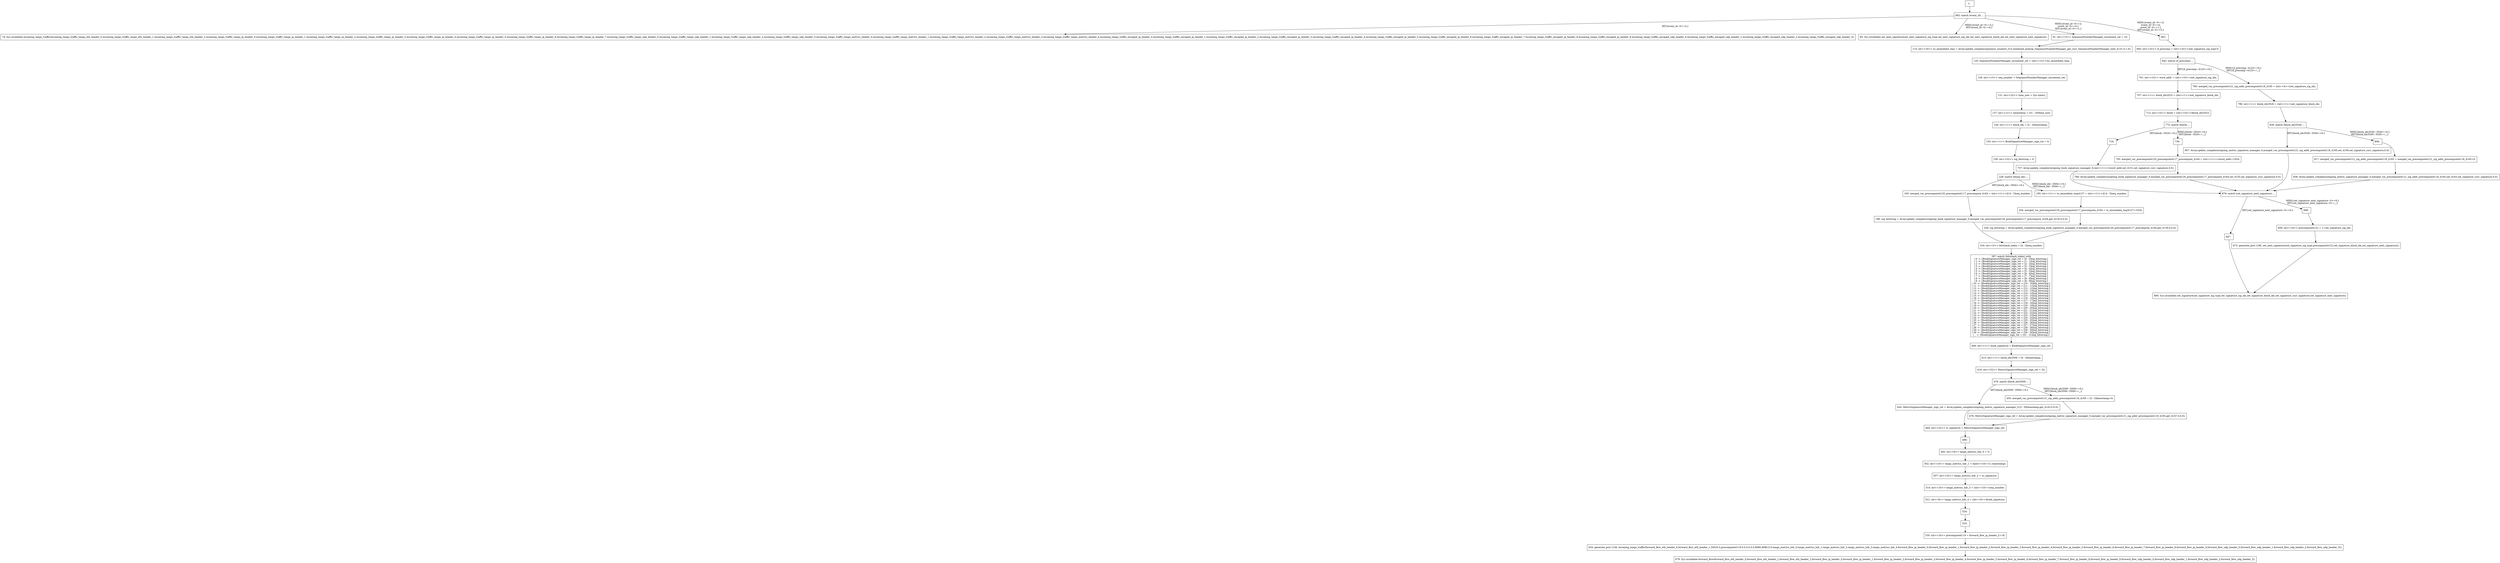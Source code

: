 digraph G {
  "1: " [shape=box, ];
  "74: Sys.invalidate.incoming_tango_traffic(incoming_tango_traffic_tango_eth_header_0,incoming_tango_traffic_tango_eth_header_1,incoming_tango_traffic_tango_eth_header_2,incoming_tango_traffic_tango_ip_header_0,incoming_tango_traffic_tango_ip_header_1,incoming_tango_traffic_tango_ip_header_2,incoming_tango_traffic_tango_ip_header_3,incoming_tango_traffic_tango_ip_header_4,incoming_tango_traffic_tango_ip_header_5,incoming_tango_traffic_tango_ip_header_6,incoming_tango_traffic_tango_ip_header_7,incoming_tango_traffic_tango_udp_header_0,incoming_tango_traffic_tango_udp_header_1,incoming_tango_traffic_tango_udp_header_2,incoming_tango_traffic_tango_udp_header_3,incoming_tango_traffic_tango_metrics_header_0,incoming_tango_traffic_tango_metrics_header_1,incoming_tango_traffic_tango_metrics_header_2,incoming_tango_traffic_tango_metrics_header_3,incoming_tango_traffic_tango_metrics_header_4,incoming_tango_traffic_encaped_ip_header_0,incoming_tango_traffic_encaped_ip_header_1,incoming_tango_traffic_encaped_ip_header_2,incoming_tango_traffic_encaped_ip_header_3,incoming_tango_traffic_encaped_ip_header_4,incoming_tango_traffic_encaped_ip_header_5,incoming_tango_traffic_encaped_ip_header_6,incoming_tango_traffic_encaped_ip_header_7,incoming_tango_traffic_encaped_ip_header_8,incoming_tango_traffic_encaped_ip_header_9,incoming_tango_traffic_encaped_udp_header_0,incoming_tango_traffic_encaped_udp_header_1,incoming_tango_traffic_encaped_udp_header_2,incoming_tango_traffic_encaped_udp_header_3);" [
  shape=box, ];
  "85: Sys.invalidate.set_next_signature(set_next_signature_sig_type,set_next_signature_sig_idx,set_next_signature_block_idx,set_next_signature_next_signature);" [
  shape=box, ];
  "91: int<<15>> SequenceNumberManager_increment_ret = 32;" [shape=box, ];
  "115: int<<16>> to_immediate_tmp = Array.update_complex(sequence_counters_0,0,combined_memop_SequenceNumberManager_get_curr_SequenceNumberManager_next_4131,0,1,0);" [
  shape=box, ];
  "120: SequenceNumberManager_increment_ret = (int<<15>>)to_immediate_tmp;" [
  shape=box, ];
  "126: int<<15>> seq_number = SequenceNumberManager_increment_ret;" [
  shape=box, ];
  "131: int<<32>> time_now = Sys.time();" [shape=box, ];
  "137: int<<12>> timestamp = [31 : 20]time_now;" [shape=box, ];
  "144: int<<1>> block_idx = [2 : 2]timestamp;" [shape=box, ];
  "150: int<<1>> BookSignatureManager_sign_ret = 0;" [shape=box, ];
  "156: int<<32>> sig_bitstring = 0;" [shape=box, ];
  "165: merged_var_precompute4120_precompute4117_precompute_4164 = (int<<11>>)[14 : 5]seq_number;" [
  shape=box, ];
  "186: sig_bitstring = Array.update_complex(outgoing_book_signature_manager_0,merged_var_precompute4120_precompute4117_precompute_4164,get_4135,0,0,0);" [
  shape=box, ];
  "195: int<<11>> to_immediate_tmp4127 = (int<<11>>)[14 : 5]seq_number;" [
  shape=box, ];
  "204: merged_var_precompute4120_precompute4117_precompute_4164 = to_immediate_tmp4127+1024;" [
  shape=box, ];
  "226: sig_bitstring = Array.update_complex(outgoing_book_signature_manager_0,merged_var_precompute4120_precompute4117_precompute_4164,get_4139,0,0,0);" [
  shape=box, ];
  "228: match (block_idx) ...
" [shape=box, ];
  "234: int<<5>> bitwhack_index = [4 : 0]seq_number;" [shape=box, ];
  "397: match (bitwhack_index) with
| 0 -> {BookSignatureManager_sign_ret = [0 : 0]sig_bitstring;}
| 1 -> {BookSignatureManager_sign_ret = [1 : 1]sig_bitstring;}
| 2 -> {BookSignatureManager_sign_ret = [2 : 2]sig_bitstring;}
| 3 -> {BookSignatureManager_sign_ret = [3 : 3]sig_bitstring;}
| 4 -> {BookSignatureManager_sign_ret = [4 : 4]sig_bitstring;}
| 5 -> {BookSignatureManager_sign_ret = [5 : 5]sig_bitstring;}
| 6 -> {BookSignatureManager_sign_ret = [6 : 6]sig_bitstring;}
| 7 -> {BookSignatureManager_sign_ret = [7 : 7]sig_bitstring;}
| 8 -> {BookSignatureManager_sign_ret = [8 : 8]sig_bitstring;}
| 9 -> {BookSignatureManager_sign_ret = [9 : 9]sig_bitstring;}
| 10 -> {BookSignatureManager_sign_ret = [10 : 10]sig_bitstring;}
| 11 -> {BookSignatureManager_sign_ret = [11 : 11]sig_bitstring;}
| 12 -> {BookSignatureManager_sign_ret = [12 : 12]sig_bitstring;}
| 13 -> {BookSignatureManager_sign_ret = [13 : 13]sig_bitstring;}
| 14 -> {BookSignatureManager_sign_ret = [14 : 14]sig_bitstring;}
| 15 -> {BookSignatureManager_sign_ret = [15 : 15]sig_bitstring;}
| 16 -> {BookSignatureManager_sign_ret = [16 : 16]sig_bitstring;}
| 17 -> {BookSignatureManager_sign_ret = [17 : 17]sig_bitstring;}
| 18 -> {BookSignatureManager_sign_ret = [18 : 18]sig_bitstring;}
| 19 -> {BookSignatureManager_sign_ret = [19 : 19]sig_bitstring;}
| 20 -> {BookSignatureManager_sign_ret = [20 : 20]sig_bitstring;}
| 21 -> {BookSignatureManager_sign_ret = [21 : 21]sig_bitstring;}
| 22 -> {BookSignatureManager_sign_ret = [22 : 22]sig_bitstring;}
| 23 -> {BookSignatureManager_sign_ret = [23 : 23]sig_bitstring;}
| 24 -> {BookSignatureManager_sign_ret = [24 : 24]sig_bitstring;}
| 25 -> {BookSignatureManager_sign_ret = [25 : 25]sig_bitstring;}
| 26 -> {BookSignatureManager_sign_ret = [26 : 26]sig_bitstring;}
| 27 -> {BookSignatureManager_sign_ret = [27 : 27]sig_bitstring;}
| 28 -> {BookSignatureManager_sign_ret = [28 : 28]sig_bitstring;}
| 29 -> {BookSignatureManager_sign_ret = [29 : 29]sig_bitstring;}
| 30 -> {BookSignatureManager_sign_ret = [30 : 30]sig_bitstring;}
| _ -> {BookSignatureManager_sign_ret = [31 : 31]sig_bitstring;}" [
  shape=box, ];
  "406: int<<1>> book_signature = BookSignatureManager_sign_ret;" [shape=box, ];
  "413: int<<1>> block_idx3509 = [4 : 4]timestamp;" [shape=box, ];
  "419: int<<32>> MetricSignatureManager_sign_ret = 32;" [shape=box, ];
  "444: MetricSignatureManager_sign_ret = Array.update_complex(outgoing_metric_signature_manager_0,[3 : 0]timestamp,get_4143,0,0,0);" [
  shape=box, ];
  "455: merged_var_precompute4121_sig_addr_precompute4118_4165 = [3 : 0]timestamp+0;" [
  shape=box, ];
  "476: MetricSignatureManager_sign_ret = Array.update_complex(outgoing_metric_signature_manager_0,merged_var_precompute4121_sig_addr_precompute4118_4165,get_4147,0,0,0);" [
  shape=box, ];
  "478: match (block_idx3509) ...
" [shape=box, ];
  "484: int<<32>> ts_signature = MetricSignatureManager_sign_ret;" [shape=box,
                                                                    ];
  "486: " [shape=box, ];
  "492: int<<8>> tango_metrics_hdr_0 = 0;" [shape=box, ];
  "502: int<<16>> tango_metrics_hdr_1 = hash<<16>>(1,timestamp);" [shape=box, ];
  "507: int<<32>> tango_metrics_hdr_2 = ts_signature;" [shape=box, ];
  "514: int<<16>> tango_metrics_hdr_3 = (int<<16>>)seq_number;" [shape=box, ];
  "521: int<<8>> tango_metrics_hdr_4 = (int<<8>>)book_signature;" [shape=box, ];
  "524: " [shape=box, ];
  "525: " [shape=box, ];
  "535: int<<16>> precompute4119 = forward_flow_ip_header_2+18;" [shape=box, ];
  "634: generate_port (128, incoming_tango_traffic(forward_flow_eth_header_0,forward_flow_eth_header_1,34525,0,precompute4119,0,0,0,0,0,0,8080,8080,0,0,tango_metrics_hdr_0,tango_metrics_hdr_1,tango_metrics_hdr_2,tango_metrics_hdr_3,tango_metrics_hdr_4,forward_flow_ip_header_0,forward_flow_ip_header_1,forward_flow_ip_header_2,forward_flow_ip_header_3,forward_flow_ip_header_4,forward_flow_ip_header_5,forward_flow_ip_header_6,forward_flow_ip_header_7,forward_flow_ip_header_8,forward_flow_ip_header_9,forward_flow_udp_header_0,forward_flow_udp_header_1,forward_flow_udp_header_2,forward_flow_udp_header_3));" [
  shape=box, ];
  "679: Sys.invalidate.forward_flow(forward_flow_eth_header_0,forward_flow_eth_header_1,forward_flow_eth_header_2,forward_flow_ip_header_0,forward_flow_ip_header_1,forward_flow_ip_header_2,forward_flow_ip_header_3,forward_flow_ip_header_4,forward_flow_ip_header_5,forward_flow_ip_header_6,forward_flow_ip_header_7,forward_flow_ip_header_8,forward_flow_ip_header_9,forward_flow_udp_header_0,forward_flow_udp_header_1,forward_flow_udp_header_2,forward_flow_udp_header_3);" [
  shape=box, ];
  "681: " [shape=box, ];
  "693: int<<32>> if_precomp = (int<<32>>)set_signature_sig_type-0;" [
  shape=box, ];
  "701: int<<10>> word_addr = (int<<10>>)set_signature_sig_idx;" [shape=box, ];
  "707: int<<1>> block_idx3523 = (int<<1>>)set_signature_block_idx;" [
  shape=box, ];
  "713: int<<32>> block = (int<<32>>)block_idx3523;" [shape=box, ];
  "716: " [shape=box, ];
  "737: Array.update_complex(outgoing_book_signature_manager_0,(int<<11>>)word_addr,set_4151,set_signature_curr_signature,0,0);" [
  shape=box, ];
  "739: " [shape=box, ];
  "750: merged_var_precompute4120_precompute4117_precompute_4164 = (int<<11>>)word_addr+1024;" [
  shape=box, ];
  "769: Array.update_complex(outgoing_book_signature_manager_0,merged_var_precompute4120_precompute4117_precompute_4164,set_4155,set_signature_curr_signature,0,0);" [
  shape=box, ];
  "772: match (block) ...
" [shape=box, ];
  "780: merged_var_precompute4121_sig_addr_precompute4118_4165 = (int<<4>>)set_signature_sig_idx;" [
  shape=box, ];
  "786: int<<1>> block_idx3526 = (int<<1>>)set_signature_block_idx;" [
  shape=box, ];
  "807: Array.update_complex(outgoing_metric_signature_manager_0,merged_var_precompute4121_sig_addr_precompute4118_4165,set_4159,set_signature_curr_signature,0,0);" [
  shape=box, ];
  "808: " [shape=box, ];
  "817: merged_var_precompute4121_sig_addr_precompute4118_4165 = merged_var_precompute4121_sig_addr_precompute4118_4165+0;" [
  shape=box, ];
  "836: Array.update_complex(outgoing_metric_signature_manager_0,merged_var_precompute4121_sig_addr_precompute4118_4165,set_4163,set_signature_curr_signature,0,0);" [
  shape=box, ];
  "839: match (block_idx3526) ...
" [shape=box, ];
  "842: match (if_precomp) ...
" [shape=box, ];
  "847: " [shape=box, ];
  "848: " [shape=box, ];
  "858: int<<16>> precompute4122 = 1+set_signature_sig_idx;" [shape=box, ];
  "873: generate_port (196, set_next_signature(set_signature_sig_type,precompute4122,set_signature_block_idx,set_signature_next_signature));" [
  shape=box, ];
  "876: match (set_signature_next_signature) ...
" [shape=box, ];
  "890: Sys.invalidate.set_signature(set_signature_sig_type,set_signature_sig_idx,set_signature_block_idx,set_signature_curr_signature,set_signature_next_signature);" [
  shape=box, ];
  "892: match (event_id) ...
" [shape=box, ];
  
  
  "1: " -> "892: match (event_id) ...
" [label="", ];
  "91: int<<15>> SequenceNumberManager_increment_ret = 32;" -> "115: int<<16>> to_immediate_tmp = Array.update_complex(sequence_counters_0,0,combined_memop_SequenceNumberManager_get_curr_SequenceNumberManager_next_4131,0,1,0);" [
  label="", ];
  "115: int<<16>> to_immediate_tmp = Array.update_complex(sequence_counters_0,0,combined_memop_SequenceNumberManager_get_curr_SequenceNumberManager_next_4131,0,1,0);" -> "120: SequenceNumberManager_increment_ret = (int<<15>>)to_immediate_tmp;" [
  label="", ];
  "120: SequenceNumberManager_increment_ret = (int<<15>>)to_immediate_tmp;" -> "126: int<<15>> seq_number = SequenceNumberManager_increment_ret;" [
  label="", ];
  "126: int<<15>> seq_number = SequenceNumberManager_increment_ret;" -> "131: int<<32>> time_now = Sys.time();" [
  label="", ];
  "131: int<<32>> time_now = Sys.time();" -> "137: int<<12>> timestamp = [31 : 20]time_now;" [
  label="", ];
  "137: int<<12>> timestamp = [31 : 20]time_now;" -> "144: int<<1>> block_idx = [2 : 2]timestamp;" [
  label="", ];
  "144: int<<1>> block_idx = [2 : 2]timestamp;" -> "150: int<<1>> BookSignatureManager_sign_ret = 0;" [
  label="", ];
  "150: int<<1>> BookSignatureManager_sign_ret = 0;" -> "156: int<<32>> sig_bitstring = 0;" [
  label="", ];
  "156: int<<32>> sig_bitstring = 0;" -> "228: match (block_idx) ...
" [
  label="", ];
  "165: merged_var_precompute4120_precompute4117_precompute_4164 = (int<<11>>)[14 : 5]seq_number;" -> "186: sig_bitstring = Array.update_complex(outgoing_book_signature_manager_0,merged_var_precompute4120_precompute4117_precompute_4164,get_4135,0,0,0);" [
  label="", ];
  "186: sig_bitstring = Array.update_complex(outgoing_book_signature_manager_0,merged_var_precompute4120_precompute4117_precompute_4164,get_4135,0,0,0);" -> "234: int<<5>> bitwhack_index = [4 : 0]seq_number;" [
  label="", ];
  "195: int<<11>> to_immediate_tmp4127 = (int<<11>>)[14 : 5]seq_number;" -> "204: merged_var_precompute4120_precompute4117_precompute_4164 = to_immediate_tmp4127+1024;" [
  label="", ];
  "204: merged_var_precompute4120_precompute4117_precompute_4164 = to_immediate_tmp4127+1024;" -> "226: sig_bitstring = Array.update_complex(outgoing_book_signature_manager_0,merged_var_precompute4120_precompute4117_precompute_4164,get_4139,0,0,0);" [
  label="", ];
  "226: sig_bitstring = Array.update_complex(outgoing_book_signature_manager_0,merged_var_precompute4120_precompute4117_precompute_4164,get_4139,0,0,0);" -> "234: int<<5>> bitwhack_index = [4 : 0]seq_number;" [
  label="", ];
  "228: match (block_idx) ...
" -> "165: merged_var_precompute4120_precompute4117_precompute_4164 = (int<<11>>)[14 : 5]seq_number;" [
  label="HIT{block_idx~3504==0;}", ];
  "228: match (block_idx) ...
" -> "195: int<<11>> to_immediate_tmp4127 = (int<<11>>)[14 : 5]seq_number;" [
  label="MISS{block_idx~3504==0;}
HIT{block_idx~3504==_;}", ];
  "234: int<<5>> bitwhack_index = [4 : 0]seq_number;" -> "397: match (bitwhack_index) with
| 0 -> {BookSignatureManager_sign_ret = [0 : 0]sig_bitstring;}
| 1 -> {BookSignatureManager_sign_ret = [1 : 1]sig_bitstring;}
| 2 -> {BookSignatureManager_sign_ret = [2 : 2]sig_bitstring;}
| 3 -> {BookSignatureManager_sign_ret = [3 : 3]sig_bitstring;}
| 4 -> {BookSignatureManager_sign_ret = [4 : 4]sig_bitstring;}
| 5 -> {BookSignatureManager_sign_ret = [5 : 5]sig_bitstring;}
| 6 -> {BookSignatureManager_sign_ret = [6 : 6]sig_bitstring;}
| 7 -> {BookSignatureManager_sign_ret = [7 : 7]sig_bitstring;}
| 8 -> {BookSignatureManager_sign_ret = [8 : 8]sig_bitstring;}
| 9 -> {BookSignatureManager_sign_ret = [9 : 9]sig_bitstring;}
| 10 -> {BookSignatureManager_sign_ret = [10 : 10]sig_bitstring;}
| 11 -> {BookSignatureManager_sign_ret = [11 : 11]sig_bitstring;}
| 12 -> {BookSignatureManager_sign_ret = [12 : 12]sig_bitstring;}
| 13 -> {BookSignatureManager_sign_ret = [13 : 13]sig_bitstring;}
| 14 -> {BookSignatureManager_sign_ret = [14 : 14]sig_bitstring;}
| 15 -> {BookSignatureManager_sign_ret = [15 : 15]sig_bitstring;}
| 16 -> {BookSignatureManager_sign_ret = [16 : 16]sig_bitstring;}
| 17 -> {BookSignatureManager_sign_ret = [17 : 17]sig_bitstring;}
| 18 -> {BookSignatureManager_sign_ret = [18 : 18]sig_bitstring;}
| 19 -> {BookSignatureManager_sign_ret = [19 : 19]sig_bitstring;}
| 20 -> {BookSignatureManager_sign_ret = [20 : 20]sig_bitstring;}
| 21 -> {BookSignatureManager_sign_ret = [21 : 21]sig_bitstring;}
| 22 -> {BookSignatureManager_sign_ret = [22 : 22]sig_bitstring;}
| 23 -> {BookSignatureManager_sign_ret = [23 : 23]sig_bitstring;}
| 24 -> {BookSignatureManager_sign_ret = [24 : 24]sig_bitstring;}
| 25 -> {BookSignatureManager_sign_ret = [25 : 25]sig_bitstring;}
| 26 -> {BookSignatureManager_sign_ret = [26 : 26]sig_bitstring;}
| 27 -> {BookSignatureManager_sign_ret = [27 : 27]sig_bitstring;}
| 28 -> {BookSignatureManager_sign_ret = [28 : 28]sig_bitstring;}
| 29 -> {BookSignatureManager_sign_ret = [29 : 29]sig_bitstring;}
| 30 -> {BookSignatureManager_sign_ret = [30 : 30]sig_bitstring;}
| _ -> {BookSignatureManager_sign_ret = [31 : 31]sig_bitstring;}" [
  label="", ];
  "397: match (bitwhack_index) with
| 0 -> {BookSignatureManager_sign_ret = [0 : 0]sig_bitstring;}
| 1 -> {BookSignatureManager_sign_ret = [1 : 1]sig_bitstring;}
| 2 -> {BookSignatureManager_sign_ret = [2 : 2]sig_bitstring;}
| 3 -> {BookSignatureManager_sign_ret = [3 : 3]sig_bitstring;}
| 4 -> {BookSignatureManager_sign_ret = [4 : 4]sig_bitstring;}
| 5 -> {BookSignatureManager_sign_ret = [5 : 5]sig_bitstring;}
| 6 -> {BookSignatureManager_sign_ret = [6 : 6]sig_bitstring;}
| 7 -> {BookSignatureManager_sign_ret = [7 : 7]sig_bitstring;}
| 8 -> {BookSignatureManager_sign_ret = [8 : 8]sig_bitstring;}
| 9 -> {BookSignatureManager_sign_ret = [9 : 9]sig_bitstring;}
| 10 -> {BookSignatureManager_sign_ret = [10 : 10]sig_bitstring;}
| 11 -> {BookSignatureManager_sign_ret = [11 : 11]sig_bitstring;}
| 12 -> {BookSignatureManager_sign_ret = [12 : 12]sig_bitstring;}
| 13 -> {BookSignatureManager_sign_ret = [13 : 13]sig_bitstring;}
| 14 -> {BookSignatureManager_sign_ret = [14 : 14]sig_bitstring;}
| 15 -> {BookSignatureManager_sign_ret = [15 : 15]sig_bitstring;}
| 16 -> {BookSignatureManager_sign_ret = [16 : 16]sig_bitstring;}
| 17 -> {BookSignatureManager_sign_ret = [17 : 17]sig_bitstring;}
| 18 -> {BookSignatureManager_sign_ret = [18 : 18]sig_bitstring;}
| 19 -> {BookSignatureManager_sign_ret = [19 : 19]sig_bitstring;}
| 20 -> {BookSignatureManager_sign_ret = [20 : 20]sig_bitstring;}
| 21 -> {BookSignatureManager_sign_ret = [21 : 21]sig_bitstring;}
| 22 -> {BookSignatureManager_sign_ret = [22 : 22]sig_bitstring;}
| 23 -> {BookSignatureManager_sign_ret = [23 : 23]sig_bitstring;}
| 24 -> {BookSignatureManager_sign_ret = [24 : 24]sig_bitstring;}
| 25 -> {BookSignatureManager_sign_ret = [25 : 25]sig_bitstring;}
| 26 -> {BookSignatureManager_sign_ret = [26 : 26]sig_bitstring;}
| 27 -> {BookSignatureManager_sign_ret = [27 : 27]sig_bitstring;}
| 28 -> {BookSignatureManager_sign_ret = [28 : 28]sig_bitstring;}
| 29 -> {BookSignatureManager_sign_ret = [29 : 29]sig_bitstring;}
| 30 -> {BookSignatureManager_sign_ret = [30 : 30]sig_bitstring;}
| _ -> {BookSignatureManager_sign_ret = [31 : 31]sig_bitstring;}" -> "406: int<<1>> book_signature = BookSignatureManager_sign_ret;" [
  label="", ];
  "406: int<<1>> book_signature = BookSignatureManager_sign_ret;" -> "413: int<<1>> block_idx3509 = [4 : 4]timestamp;" [
  label="", ];
  "413: int<<1>> block_idx3509 = [4 : 4]timestamp;" -> "419: int<<32>> MetricSignatureManager_sign_ret = 32;" [
  label="", ];
  "419: int<<32>> MetricSignatureManager_sign_ret = 32;" -> "478: match (block_idx3509) ...
" [
  label="", ];
  "444: MetricSignatureManager_sign_ret = Array.update_complex(outgoing_metric_signature_manager_0,[3 : 0]timestamp,get_4143,0,0,0);" -> "484: int<<32>> ts_signature = MetricSignatureManager_sign_ret;" [
  label="", ];
  "455: merged_var_precompute4121_sig_addr_precompute4118_4165 = [3 : 0]timestamp+0;" -> "476: MetricSignatureManager_sign_ret = Array.update_complex(outgoing_metric_signature_manager_0,merged_var_precompute4121_sig_addr_precompute4118_4165,get_4147,0,0,0);" [
  label="", ];
  "476: MetricSignatureManager_sign_ret = Array.update_complex(outgoing_metric_signature_manager_0,merged_var_precompute4121_sig_addr_precompute4118_4165,get_4147,0,0,0);" -> "484: int<<32>> ts_signature = MetricSignatureManager_sign_ret;" [
  label="", ];
  "478: match (block_idx3509) ...
" -> "444: MetricSignatureManager_sign_ret = Array.update_complex(outgoing_metric_signature_manager_0,[3 : 0]timestamp,get_4143,0,0,0);" [
  label="HIT{block_idx3509~3509==0;}", ];
  "478: match (block_idx3509) ...
" -> "455: merged_var_precompute4121_sig_addr_precompute4118_4165 = [3 : 0]timestamp+0;" [
  label="MISS{block_idx3509~3509==0;}
HIT{block_idx3509~3509==_;}", ];
  "484: int<<32>> ts_signature = MetricSignatureManager_sign_ret;" -> "486: " [
  label="", ];
  "486: " -> "492: int<<8>> tango_metrics_hdr_0 = 0;" [label="", ];
  "492: int<<8>> tango_metrics_hdr_0 = 0;" -> "502: int<<16>> tango_metrics_hdr_1 = hash<<16>>(1,timestamp);" [
  label="", ];
  "502: int<<16>> tango_metrics_hdr_1 = hash<<16>>(1,timestamp);" -> "507: int<<32>> tango_metrics_hdr_2 = ts_signature;" [
  label="", ];
  "507: int<<32>> tango_metrics_hdr_2 = ts_signature;" -> "514: int<<16>> tango_metrics_hdr_3 = (int<<16>>)seq_number;" [
  label="", ];
  "514: int<<16>> tango_metrics_hdr_3 = (int<<16>>)seq_number;" -> "521: int<<8>> tango_metrics_hdr_4 = (int<<8>>)book_signature;" [
  label="", ];
  "521: int<<8>> tango_metrics_hdr_4 = (int<<8>>)book_signature;" -> "524: " [
  label="", ];
  "524: " -> "525: " [label="", ];
  "525: " -> "535: int<<16>> precompute4119 = forward_flow_ip_header_2+18;" [
  label="", ];
  "535: int<<16>> precompute4119 = forward_flow_ip_header_2+18;" -> "634: generate_port (128, incoming_tango_traffic(forward_flow_eth_header_0,forward_flow_eth_header_1,34525,0,precompute4119,0,0,0,0,0,0,8080,8080,0,0,tango_metrics_hdr_0,tango_metrics_hdr_1,tango_metrics_hdr_2,tango_metrics_hdr_3,tango_metrics_hdr_4,forward_flow_ip_header_0,forward_flow_ip_header_1,forward_flow_ip_header_2,forward_flow_ip_header_3,forward_flow_ip_header_4,forward_flow_ip_header_5,forward_flow_ip_header_6,forward_flow_ip_header_7,forward_flow_ip_header_8,forward_flow_ip_header_9,forward_flow_udp_header_0,forward_flow_udp_header_1,forward_flow_udp_header_2,forward_flow_udp_header_3));" [
  label="", ];
  "634: generate_port (128, incoming_tango_traffic(forward_flow_eth_header_0,forward_flow_eth_header_1,34525,0,precompute4119,0,0,0,0,0,0,8080,8080,0,0,tango_metrics_hdr_0,tango_metrics_hdr_1,tango_metrics_hdr_2,tango_metrics_hdr_3,tango_metrics_hdr_4,forward_flow_ip_header_0,forward_flow_ip_header_1,forward_flow_ip_header_2,forward_flow_ip_header_3,forward_flow_ip_header_4,forward_flow_ip_header_5,forward_flow_ip_header_6,forward_flow_ip_header_7,forward_flow_ip_header_8,forward_flow_ip_header_9,forward_flow_udp_header_0,forward_flow_udp_header_1,forward_flow_udp_header_2,forward_flow_udp_header_3));" -> "679: Sys.invalidate.forward_flow(forward_flow_eth_header_0,forward_flow_eth_header_1,forward_flow_eth_header_2,forward_flow_ip_header_0,forward_flow_ip_header_1,forward_flow_ip_header_2,forward_flow_ip_header_3,forward_flow_ip_header_4,forward_flow_ip_header_5,forward_flow_ip_header_6,forward_flow_ip_header_7,forward_flow_ip_header_8,forward_flow_ip_header_9,forward_flow_udp_header_0,forward_flow_udp_header_1,forward_flow_udp_header_2,forward_flow_udp_header_3);" [
  label="", ];
  "681: " -> "693: int<<32>> if_precomp = (int<<32>>)set_signature_sig_type-0;" [
  label="", ];
  "693: int<<32>> if_precomp = (int<<32>>)set_signature_sig_type-0;" -> "842: match (if_precomp) ...
" [
  label="", ];
  "701: int<<10>> word_addr = (int<<10>>)set_signature_sig_idx;" -> "707: int<<1>> block_idx3523 = (int<<1>>)set_signature_block_idx;" [
  label="", ];
  "707: int<<1>> block_idx3523 = (int<<1>>)set_signature_block_idx;" -> "713: int<<32>> block = (int<<32>>)block_idx3523;" [
  label="", ];
  "713: int<<32>> block = (int<<32>>)block_idx3523;" -> "772: match (block) ...
" [
  label="", ];
  "716: " -> "737: Array.update_complex(outgoing_book_signature_manager_0,(int<<11>>)word_addr,set_4151,set_signature_curr_signature,0,0);" [
  label="", ];
  "737: Array.update_complex(outgoing_book_signature_manager_0,(int<<11>>)word_addr,set_4151,set_signature_curr_signature,0,0);" -> "876: match (set_signature_next_signature) ...
" [
  label="", ];
  "739: " -> "750: merged_var_precompute4120_precompute4117_precompute_4164 = (int<<11>>)word_addr+1024;" [
  label="", ];
  "750: merged_var_precompute4120_precompute4117_precompute_4164 = (int<<11>>)word_addr+1024;" -> "769: Array.update_complex(outgoing_book_signature_manager_0,merged_var_precompute4120_precompute4117_precompute_4164,set_4155,set_signature_curr_signature,0,0);" [
  label="", ];
  "769: Array.update_complex(outgoing_book_signature_manager_0,merged_var_precompute4120_precompute4117_precompute_4164,set_4155,set_signature_curr_signature,0,0);" -> "876: match (set_signature_next_signature) ...
" [
  label="", ];
  "772: match (block) ...
" -> "716: " [label="HIT{block~3524==0;}", ];
  "772: match (block) ...
" -> "739: " [label="MISS{block~3524==0;}
HIT{block~3524==_;}",
                                        ];
  "780: merged_var_precompute4121_sig_addr_precompute4118_4165 = (int<<4>>)set_signature_sig_idx;" -> "786: int<<1>> block_idx3526 = (int<<1>>)set_signature_block_idx;" [
  label="", ];
  "786: int<<1>> block_idx3526 = (int<<1>>)set_signature_block_idx;" -> "839: match (block_idx3526) ...
" [
  label="", ];
  "807: Array.update_complex(outgoing_metric_signature_manager_0,merged_var_precompute4121_sig_addr_precompute4118_4165,set_4159,set_signature_curr_signature,0,0);" -> "876: match (set_signature_next_signature) ...
" [
  label="", ];
  "808: " -> "817: merged_var_precompute4121_sig_addr_precompute4118_4165 = merged_var_precompute4121_sig_addr_precompute4118_4165+0;" [
  label="", ];
  "817: merged_var_precompute4121_sig_addr_precompute4118_4165 = merged_var_precompute4121_sig_addr_precompute4118_4165+0;" -> "836: Array.update_complex(outgoing_metric_signature_manager_0,merged_var_precompute4121_sig_addr_precompute4118_4165,set_4163,set_signature_curr_signature,0,0);" [
  label="", ];
  "836: Array.update_complex(outgoing_metric_signature_manager_0,merged_var_precompute4121_sig_addr_precompute4118_4165,set_4163,set_signature_curr_signature,0,0);" -> "876: match (set_signature_next_signature) ...
" [
  label="", ];
  "839: match (block_idx3526) ...
" -> "807: Array.update_complex(outgoing_metric_signature_manager_0,merged_var_precompute4121_sig_addr_precompute4118_4165,set_4159,set_signature_curr_signature,0,0);" [
  label="HIT{block_idx3526~3526==0;}", ];
  "839: match (block_idx3526) ...
" -> "808: " [label="MISS{block_idx3526~3526==0;}
HIT{block_idx3526~3526==_;}",
                                                ];
  "842: match (if_precomp) ...
" -> "701: int<<10>> word_addr = (int<<10>>)set_signature_sig_idx;" [
  label="HIT{if_precomp~4123==0;}", ];
  "842: match (if_precomp) ...
" -> "780: merged_var_precompute4121_sig_addr_precompute4118_4165 = (int<<4>>)set_signature_sig_idx;" [
  label="MISS{if_precomp~4123==0;}
HIT{if_precomp~4123==_;}", ];
  "847: " -> "890: Sys.invalidate.set_signature(set_signature_sig_type,set_signature_sig_idx,set_signature_block_idx,set_signature_curr_signature,set_signature_next_signature);" [
  label="", ];
  "848: " -> "858: int<<16>> precompute4122 = 1+set_signature_sig_idx;" [
  label="", ];
  "858: int<<16>> precompute4122 = 1+set_signature_sig_idx;" -> "873: generate_port (196, set_next_signature(set_signature_sig_type,precompute4122,set_signature_block_idx,set_signature_next_signature));" [
  label="", ];
  "873: generate_port (196, set_next_signature(set_signature_sig_type,precompute4122,set_signature_block_idx,set_signature_next_signature));" -> "890: Sys.invalidate.set_signature(set_signature_sig_type,set_signature_sig_idx,set_signature_block_idx,set_signature_curr_signature,set_signature_next_signature);" [
  label="", ];
  "876: match (set_signature_next_signature) ...
" -> "847: " [label="HIT{set_signature_next_signature~0==0;}",
                                                               ];
  "876: match (set_signature_next_signature) ...
" -> "848: " [label="MISS{set_signature_next_signature~0==0;}
HIT{set_signature_next_signature~0==_;}",
                                                               ];
  "892: match (event_id) ...
" -> "74: Sys.invalidate.incoming_tango_traffic(incoming_tango_traffic_tango_eth_header_0,incoming_tango_traffic_tango_eth_header_1,incoming_tango_traffic_tango_eth_header_2,incoming_tango_traffic_tango_ip_header_0,incoming_tango_traffic_tango_ip_header_1,incoming_tango_traffic_tango_ip_header_2,incoming_tango_traffic_tango_ip_header_3,incoming_tango_traffic_tango_ip_header_4,incoming_tango_traffic_tango_ip_header_5,incoming_tango_traffic_tango_ip_header_6,incoming_tango_traffic_tango_ip_header_7,incoming_tango_traffic_tango_udp_header_0,incoming_tango_traffic_tango_udp_header_1,incoming_tango_traffic_tango_udp_header_2,incoming_tango_traffic_tango_udp_header_3,incoming_tango_traffic_tango_metrics_header_0,incoming_tango_traffic_tango_metrics_header_1,incoming_tango_traffic_tango_metrics_header_2,incoming_tango_traffic_tango_metrics_header_3,incoming_tango_traffic_tango_metrics_header_4,incoming_tango_traffic_encaped_ip_header_0,incoming_tango_traffic_encaped_ip_header_1,incoming_tango_traffic_encaped_ip_header_2,incoming_tango_traffic_encaped_ip_header_3,incoming_tango_traffic_encaped_ip_header_4,incoming_tango_traffic_encaped_ip_header_5,incoming_tango_traffic_encaped_ip_header_6,incoming_tango_traffic_encaped_ip_header_7,incoming_tango_traffic_encaped_ip_header_8,incoming_tango_traffic_encaped_ip_header_9,incoming_tango_traffic_encaped_udp_header_0,incoming_tango_traffic_encaped_udp_header_1,incoming_tango_traffic_encaped_udp_header_2,incoming_tango_traffic_encaped_udp_header_3);" [
  label="HIT{event_id~0==2;}", ];
  "892: match (event_id) ...
" -> "85: Sys.invalidate.set_next_signature(set_next_signature_sig_type,set_next_signature_sig_idx,set_next_signature_block_idx,set_next_signature_next_signature);" [
  label="MISS{event_id~0==2;}
HIT{event_id~0==4;}", ];
  "892: match (event_id) ...
" -> "91: int<<15>> SequenceNumberManager_increment_ret = 32;" [
  label="MISS{event_id~0==2;
event_id~0==4;}
HIT{event_id~0==1;}", ];
  "892: match (event_id) ...
" -> "681: " [label="MISS{event_id~0==2;
event_id~0==4;
event_id~0==1;}
HIT{event_id~0==3;}",
                                           ];
  
  }